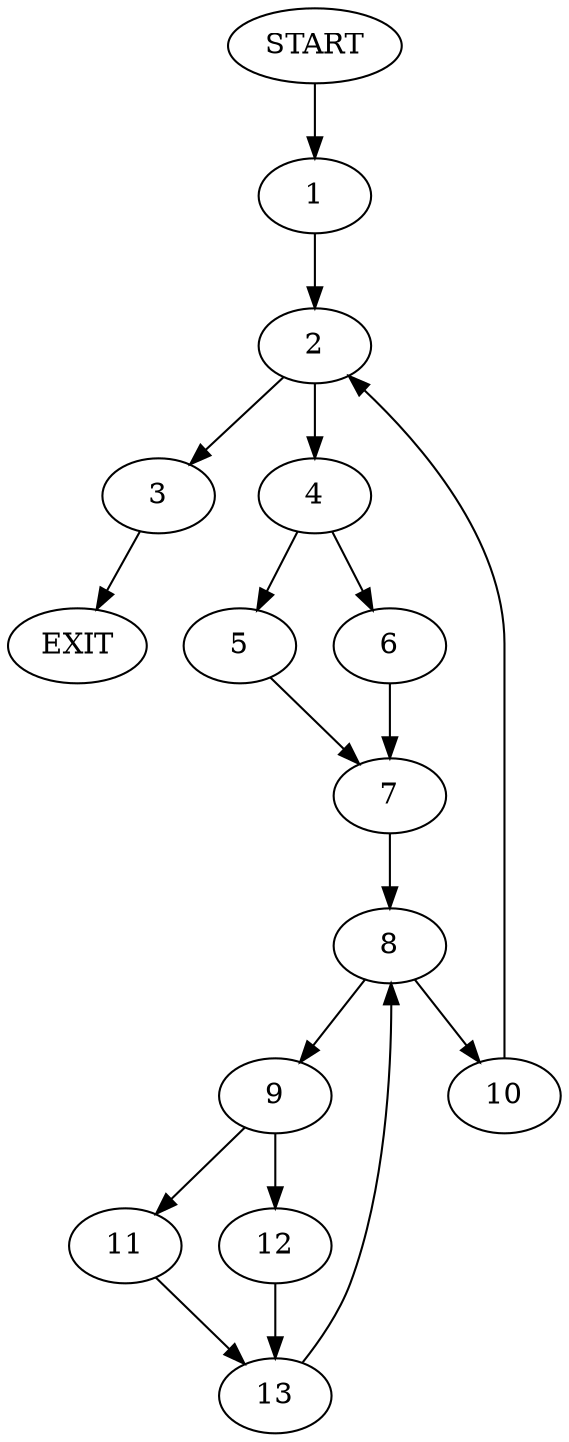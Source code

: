 digraph {
0 [label="START"]
14 [label="EXIT"]
0 -> 1
1 -> 2
2 -> 3
2 -> 4
4 -> 5
4 -> 6
3 -> 14
5 -> 7
6 -> 7
7 -> 8
8 -> 9
8 -> 10
10 -> 2
9 -> 11
9 -> 12
12 -> 13
11 -> 13
13 -> 8
}
